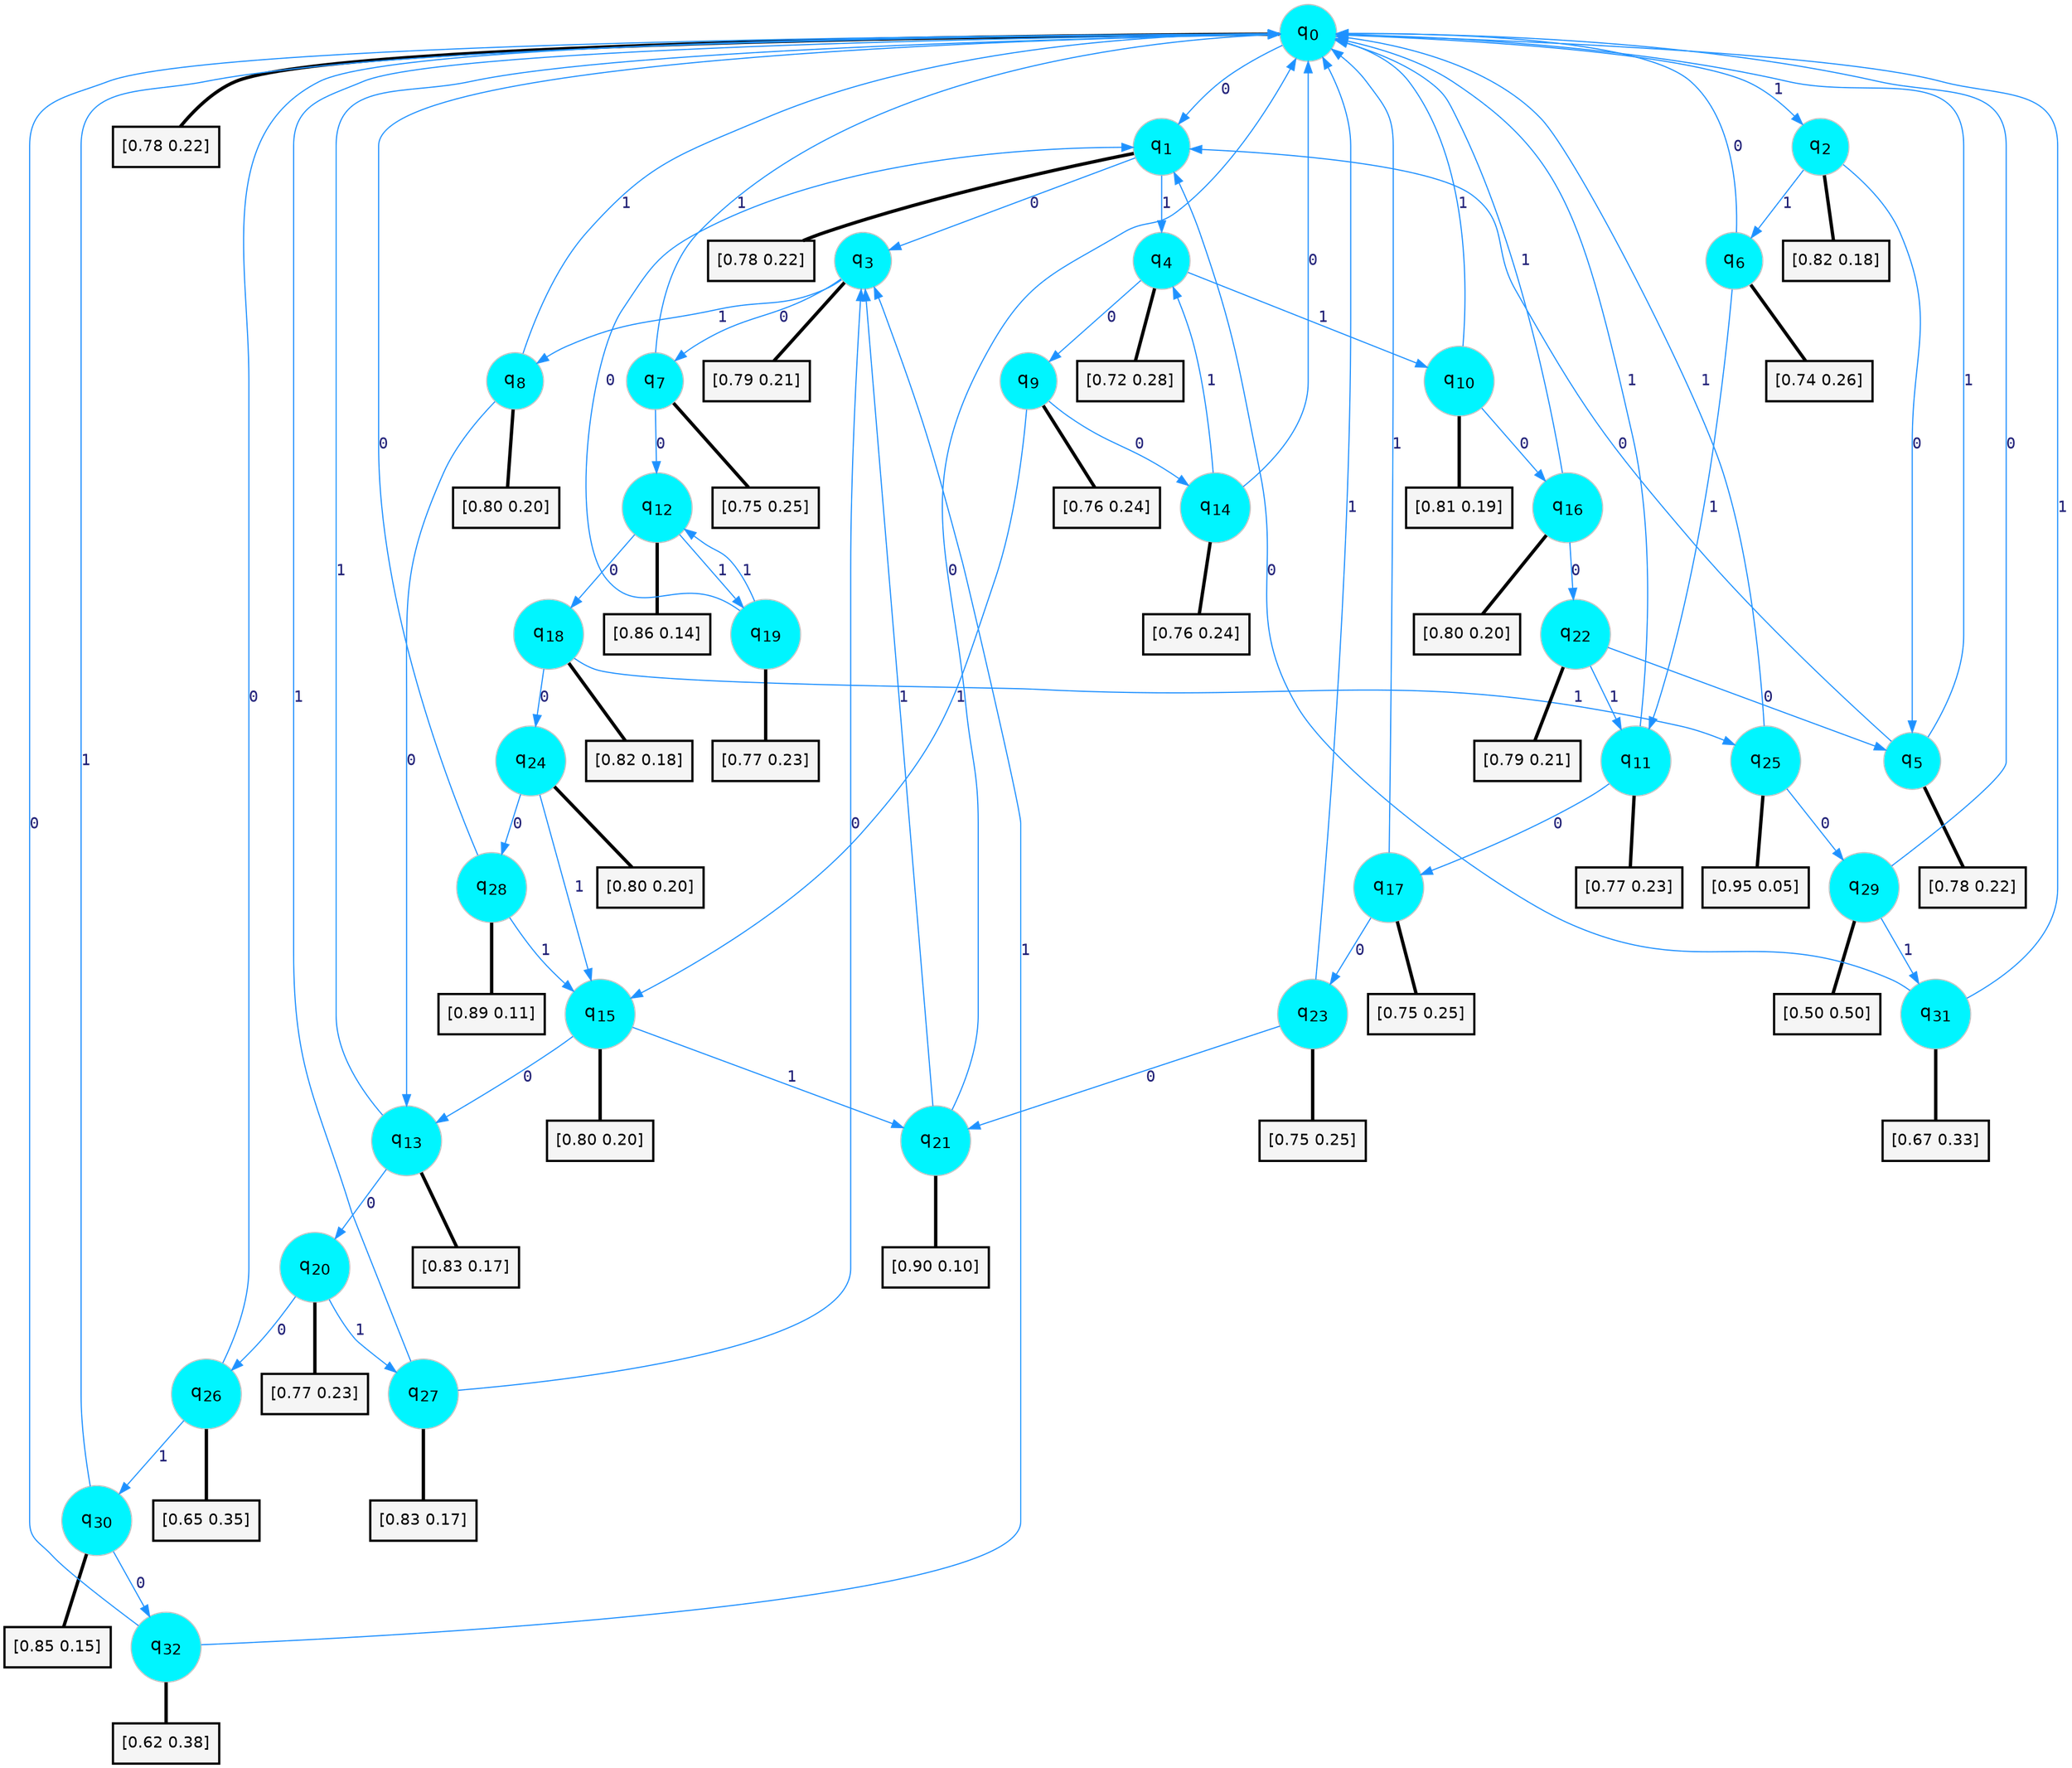 digraph G {
graph [
bgcolor=transparent, dpi=300, rankdir=TD, size="40,25"];
node [
color=gray, fillcolor=turquoise1, fontcolor=black, fontname=Helvetica, fontsize=16, fontweight=bold, shape=circle, style=filled];
edge [
arrowsize=1, color=dodgerblue1, fontcolor=midnightblue, fontname=courier, fontweight=bold, penwidth=1, style=solid, weight=20];
0[label=<q<SUB>0</SUB>>];
1[label=<q<SUB>1</SUB>>];
2[label=<q<SUB>2</SUB>>];
3[label=<q<SUB>3</SUB>>];
4[label=<q<SUB>4</SUB>>];
5[label=<q<SUB>5</SUB>>];
6[label=<q<SUB>6</SUB>>];
7[label=<q<SUB>7</SUB>>];
8[label=<q<SUB>8</SUB>>];
9[label=<q<SUB>9</SUB>>];
10[label=<q<SUB>10</SUB>>];
11[label=<q<SUB>11</SUB>>];
12[label=<q<SUB>12</SUB>>];
13[label=<q<SUB>13</SUB>>];
14[label=<q<SUB>14</SUB>>];
15[label=<q<SUB>15</SUB>>];
16[label=<q<SUB>16</SUB>>];
17[label=<q<SUB>17</SUB>>];
18[label=<q<SUB>18</SUB>>];
19[label=<q<SUB>19</SUB>>];
20[label=<q<SUB>20</SUB>>];
21[label=<q<SUB>21</SUB>>];
22[label=<q<SUB>22</SUB>>];
23[label=<q<SUB>23</SUB>>];
24[label=<q<SUB>24</SUB>>];
25[label=<q<SUB>25</SUB>>];
26[label=<q<SUB>26</SUB>>];
27[label=<q<SUB>27</SUB>>];
28[label=<q<SUB>28</SUB>>];
29[label=<q<SUB>29</SUB>>];
30[label=<q<SUB>30</SUB>>];
31[label=<q<SUB>31</SUB>>];
32[label=<q<SUB>32</SUB>>];
33[label="[0.78 0.22]", shape=box,fontcolor=black, fontname=Helvetica, fontsize=14, penwidth=2, fillcolor=whitesmoke,color=black];
34[label="[0.78 0.22]", shape=box,fontcolor=black, fontname=Helvetica, fontsize=14, penwidth=2, fillcolor=whitesmoke,color=black];
35[label="[0.82 0.18]", shape=box,fontcolor=black, fontname=Helvetica, fontsize=14, penwidth=2, fillcolor=whitesmoke,color=black];
36[label="[0.79 0.21]", shape=box,fontcolor=black, fontname=Helvetica, fontsize=14, penwidth=2, fillcolor=whitesmoke,color=black];
37[label="[0.72 0.28]", shape=box,fontcolor=black, fontname=Helvetica, fontsize=14, penwidth=2, fillcolor=whitesmoke,color=black];
38[label="[0.78 0.22]", shape=box,fontcolor=black, fontname=Helvetica, fontsize=14, penwidth=2, fillcolor=whitesmoke,color=black];
39[label="[0.74 0.26]", shape=box,fontcolor=black, fontname=Helvetica, fontsize=14, penwidth=2, fillcolor=whitesmoke,color=black];
40[label="[0.75 0.25]", shape=box,fontcolor=black, fontname=Helvetica, fontsize=14, penwidth=2, fillcolor=whitesmoke,color=black];
41[label="[0.80 0.20]", shape=box,fontcolor=black, fontname=Helvetica, fontsize=14, penwidth=2, fillcolor=whitesmoke,color=black];
42[label="[0.76 0.24]", shape=box,fontcolor=black, fontname=Helvetica, fontsize=14, penwidth=2, fillcolor=whitesmoke,color=black];
43[label="[0.81 0.19]", shape=box,fontcolor=black, fontname=Helvetica, fontsize=14, penwidth=2, fillcolor=whitesmoke,color=black];
44[label="[0.77 0.23]", shape=box,fontcolor=black, fontname=Helvetica, fontsize=14, penwidth=2, fillcolor=whitesmoke,color=black];
45[label="[0.86 0.14]", shape=box,fontcolor=black, fontname=Helvetica, fontsize=14, penwidth=2, fillcolor=whitesmoke,color=black];
46[label="[0.83 0.17]", shape=box,fontcolor=black, fontname=Helvetica, fontsize=14, penwidth=2, fillcolor=whitesmoke,color=black];
47[label="[0.76 0.24]", shape=box,fontcolor=black, fontname=Helvetica, fontsize=14, penwidth=2, fillcolor=whitesmoke,color=black];
48[label="[0.80 0.20]", shape=box,fontcolor=black, fontname=Helvetica, fontsize=14, penwidth=2, fillcolor=whitesmoke,color=black];
49[label="[0.80 0.20]", shape=box,fontcolor=black, fontname=Helvetica, fontsize=14, penwidth=2, fillcolor=whitesmoke,color=black];
50[label="[0.75 0.25]", shape=box,fontcolor=black, fontname=Helvetica, fontsize=14, penwidth=2, fillcolor=whitesmoke,color=black];
51[label="[0.82 0.18]", shape=box,fontcolor=black, fontname=Helvetica, fontsize=14, penwidth=2, fillcolor=whitesmoke,color=black];
52[label="[0.77 0.23]", shape=box,fontcolor=black, fontname=Helvetica, fontsize=14, penwidth=2, fillcolor=whitesmoke,color=black];
53[label="[0.77 0.23]", shape=box,fontcolor=black, fontname=Helvetica, fontsize=14, penwidth=2, fillcolor=whitesmoke,color=black];
54[label="[0.90 0.10]", shape=box,fontcolor=black, fontname=Helvetica, fontsize=14, penwidth=2, fillcolor=whitesmoke,color=black];
55[label="[0.79 0.21]", shape=box,fontcolor=black, fontname=Helvetica, fontsize=14, penwidth=2, fillcolor=whitesmoke,color=black];
56[label="[0.75 0.25]", shape=box,fontcolor=black, fontname=Helvetica, fontsize=14, penwidth=2, fillcolor=whitesmoke,color=black];
57[label="[0.80 0.20]", shape=box,fontcolor=black, fontname=Helvetica, fontsize=14, penwidth=2, fillcolor=whitesmoke,color=black];
58[label="[0.95 0.05]", shape=box,fontcolor=black, fontname=Helvetica, fontsize=14, penwidth=2, fillcolor=whitesmoke,color=black];
59[label="[0.65 0.35]", shape=box,fontcolor=black, fontname=Helvetica, fontsize=14, penwidth=2, fillcolor=whitesmoke,color=black];
60[label="[0.83 0.17]", shape=box,fontcolor=black, fontname=Helvetica, fontsize=14, penwidth=2, fillcolor=whitesmoke,color=black];
61[label="[0.89 0.11]", shape=box,fontcolor=black, fontname=Helvetica, fontsize=14, penwidth=2, fillcolor=whitesmoke,color=black];
62[label="[0.50 0.50]", shape=box,fontcolor=black, fontname=Helvetica, fontsize=14, penwidth=2, fillcolor=whitesmoke,color=black];
63[label="[0.85 0.15]", shape=box,fontcolor=black, fontname=Helvetica, fontsize=14, penwidth=2, fillcolor=whitesmoke,color=black];
64[label="[0.67 0.33]", shape=box,fontcolor=black, fontname=Helvetica, fontsize=14, penwidth=2, fillcolor=whitesmoke,color=black];
65[label="[0.62 0.38]", shape=box,fontcolor=black, fontname=Helvetica, fontsize=14, penwidth=2, fillcolor=whitesmoke,color=black];
0->1 [label=0];
0->2 [label=1];
0->33 [arrowhead=none, penwidth=3,color=black];
1->3 [label=0];
1->4 [label=1];
1->34 [arrowhead=none, penwidth=3,color=black];
2->5 [label=0];
2->6 [label=1];
2->35 [arrowhead=none, penwidth=3,color=black];
3->7 [label=0];
3->8 [label=1];
3->36 [arrowhead=none, penwidth=3,color=black];
4->9 [label=0];
4->10 [label=1];
4->37 [arrowhead=none, penwidth=3,color=black];
5->1 [label=0];
5->0 [label=1];
5->38 [arrowhead=none, penwidth=3,color=black];
6->0 [label=0];
6->11 [label=1];
6->39 [arrowhead=none, penwidth=3,color=black];
7->12 [label=0];
7->0 [label=1];
7->40 [arrowhead=none, penwidth=3,color=black];
8->13 [label=0];
8->0 [label=1];
8->41 [arrowhead=none, penwidth=3,color=black];
9->14 [label=0];
9->15 [label=1];
9->42 [arrowhead=none, penwidth=3,color=black];
10->16 [label=0];
10->0 [label=1];
10->43 [arrowhead=none, penwidth=3,color=black];
11->17 [label=0];
11->0 [label=1];
11->44 [arrowhead=none, penwidth=3,color=black];
12->18 [label=0];
12->19 [label=1];
12->45 [arrowhead=none, penwidth=3,color=black];
13->20 [label=0];
13->0 [label=1];
13->46 [arrowhead=none, penwidth=3,color=black];
14->0 [label=0];
14->4 [label=1];
14->47 [arrowhead=none, penwidth=3,color=black];
15->13 [label=0];
15->21 [label=1];
15->48 [arrowhead=none, penwidth=3,color=black];
16->22 [label=0];
16->0 [label=1];
16->49 [arrowhead=none, penwidth=3,color=black];
17->23 [label=0];
17->0 [label=1];
17->50 [arrowhead=none, penwidth=3,color=black];
18->24 [label=0];
18->25 [label=1];
18->51 [arrowhead=none, penwidth=3,color=black];
19->1 [label=0];
19->12 [label=1];
19->52 [arrowhead=none, penwidth=3,color=black];
20->26 [label=0];
20->27 [label=1];
20->53 [arrowhead=none, penwidth=3,color=black];
21->0 [label=0];
21->3 [label=1];
21->54 [arrowhead=none, penwidth=3,color=black];
22->5 [label=0];
22->11 [label=1];
22->55 [arrowhead=none, penwidth=3,color=black];
23->21 [label=0];
23->0 [label=1];
23->56 [arrowhead=none, penwidth=3,color=black];
24->28 [label=0];
24->15 [label=1];
24->57 [arrowhead=none, penwidth=3,color=black];
25->29 [label=0];
25->0 [label=1];
25->58 [arrowhead=none, penwidth=3,color=black];
26->0 [label=0];
26->30 [label=1];
26->59 [arrowhead=none, penwidth=3,color=black];
27->3 [label=0];
27->0 [label=1];
27->60 [arrowhead=none, penwidth=3,color=black];
28->0 [label=0];
28->15 [label=1];
28->61 [arrowhead=none, penwidth=3,color=black];
29->0 [label=0];
29->31 [label=1];
29->62 [arrowhead=none, penwidth=3,color=black];
30->32 [label=0];
30->0 [label=1];
30->63 [arrowhead=none, penwidth=3,color=black];
31->1 [label=0];
31->0 [label=1];
31->64 [arrowhead=none, penwidth=3,color=black];
32->0 [label=0];
32->3 [label=1];
32->65 [arrowhead=none, penwidth=3,color=black];
}
